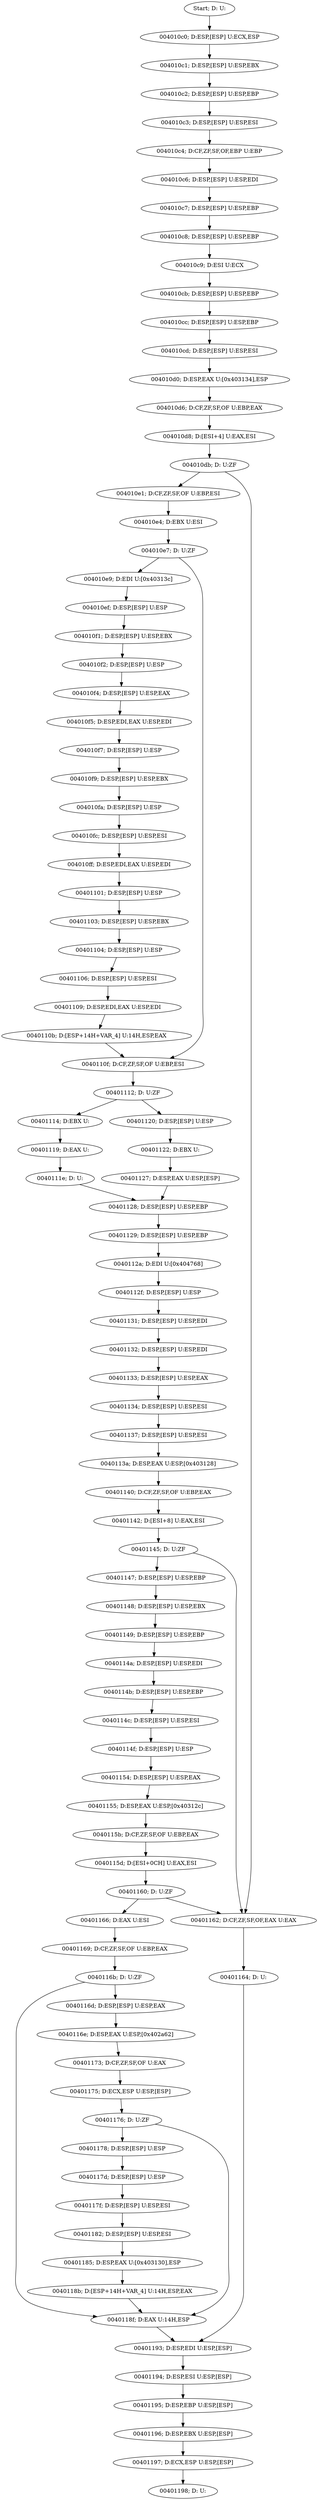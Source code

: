 digraph {
	n0 [label="Start; D: U:"]
	n1 [label="004010c0; D:ESP,[ESP] U:ECX,ESP"]
	n2 [label="004010c1; D:ESP,[ESP] U:ESP,EBX"]
	n3 [label="004010c2; D:ESP,[ESP] U:ESP,EBP"]
	n4 [label="004010c3; D:ESP,[ESP] U:ESP,ESI"]
	n5 [label="004010c4; D:CF,ZF,SF,OF,EBP U:EBP"]
	n6 [label="004010c6; D:ESP,[ESP] U:ESP,EDI"]
	n7 [label="004010c7; D:ESP,[ESP] U:ESP,EBP"]
	n8 [label="004010c8; D:ESP,[ESP] U:ESP,EBP"]
	n9 [label="004010c9; D:ESI U:ECX"]
	n10 [label="004010cb; D:ESP,[ESP] U:ESP,EBP"]
	n11 [label="004010cc; D:ESP,[ESP] U:ESP,EBP"]
	n12 [label="004010cd; D:ESP,[ESP] U:ESP,ESI"]
	n13 [label="004010d0; D:ESP,EAX U:[0x403134],ESP"]
	n14 [label="004010d6; D:CF,ZF,SF,OF U:EBP,EAX"]
	n15 [label="004010d8; D:[ESI+4] U:EAX,ESI"]
	n16 [label="004010db; D: U:ZF"]
	n17 [label="004010e1; D:CF,ZF,SF,OF U:EBP,ESI"]
	n18 [label="004010e4; D:EBX U:ESI"]
	n19 [label="004010e7; D: U:ZF"]
	n20 [label="004010e9; D:EDI U:[0x40313c]"]
	n21 [label="004010ef; D:ESP,[ESP] U:ESP"]
	n22 [label="004010f1; D:ESP,[ESP] U:ESP,EBX"]
	n23 [label="004010f2; D:ESP,[ESP] U:ESP"]
	n24 [label="004010f4; D:ESP,[ESP] U:ESP,EAX"]
	n25 [label="004010f5; D:ESP,EDI,EAX U:ESP,EDI"]
	n26 [label="004010f7; D:ESP,[ESP] U:ESP"]
	n27 [label="004010f9; D:ESP,[ESP] U:ESP,EBX"]
	n28 [label="004010fa; D:ESP,[ESP] U:ESP"]
	n29 [label="004010fc; D:ESP,[ESP] U:ESP,ESI"]
	n30 [label="004010ff; D:ESP,EDI,EAX U:ESP,EDI"]
	n31 [label="00401101; D:ESP,[ESP] U:ESP"]
	n32 [label="00401103; D:ESP,[ESP] U:ESP,EBX"]
	n33 [label="00401104; D:ESP,[ESP] U:ESP"]
	n34 [label="00401106; D:ESP,[ESP] U:ESP,ESI"]
	n35 [label="00401109; D:ESP,EDI,EAX U:ESP,EDI"]
	n36 [label="0040110b; D:[ESP+14H+VAR_4] U:14H,ESP,EAX"]
	n37 [label="0040110f; D:CF,ZF,SF,OF U:EBP,ESI"]
	n38 [label="00401112; D: U:ZF"]
	n39 [label="00401114; D:EBX U:"]
	n40 [label="00401119; D:EAX U:"]
	n41 [label="0040111e; D: U:"]
	n42 [label="00401120; D:ESP,[ESP] U:ESP"]
	n43 [label="00401122; D:EBX U:"]
	n44 [label="00401127; D:ESP,EAX U:ESP,[ESP]"]
	n45 [label="00401128; D:ESP,[ESP] U:ESP,EBP"]
	n46 [label="00401129; D:ESP,[ESP] U:ESP,EBP"]
	n47 [label="0040112a; D:EDI U:[0x404768]"]
	n48 [label="0040112f; D:ESP,[ESP] U:ESP"]
	n49 [label="00401131; D:ESP,[ESP] U:ESP,EDI"]
	n50 [label="00401132; D:ESP,[ESP] U:ESP,EDI"]
	n51 [label="00401133; D:ESP,[ESP] U:ESP,EAX"]
	n52 [label="00401134; D:ESP,[ESP] U:ESP,ESI"]
	n53 [label="00401137; D:ESP,[ESP] U:ESP,ESI"]
	n54 [label="0040113a; D:ESP,EAX U:ESP,[0x403128]"]
	n55 [label="00401140; D:CF,ZF,SF,OF U:EBP,EAX"]
	n56 [label="00401142; D:[ESI+8] U:EAX,ESI"]
	n57 [label="00401145; D: U:ZF"]
	n58 [label="00401147; D:ESP,[ESP] U:ESP,EBP"]
	n59 [label="00401148; D:ESP,[ESP] U:ESP,EBX"]
	n60 [label="00401149; D:ESP,[ESP] U:ESP,EBP"]
	n61 [label="0040114a; D:ESP,[ESP] U:ESP,EDI"]
	n62 [label="0040114b; D:ESP,[ESP] U:ESP,EBP"]
	n63 [label="0040114c; D:ESP,[ESP] U:ESP,ESI"]
	n64 [label="0040114f; D:ESP,[ESP] U:ESP"]
	n65 [label="00401154; D:ESP,[ESP] U:ESP,EAX"]
	n66 [label="00401155; D:ESP,EAX U:ESP,[0x40312c]"]
	n67 [label="0040115b; D:CF,ZF,SF,OF U:EBP,EAX"]
	n68 [label="0040115d; D:[ESI+0CH] U:EAX,ESI"]
	n69 [label="00401160; D: U:ZF"]
	n70 [label="00401162; D:CF,ZF,SF,OF,EAX U:EAX"]
	n71 [label="00401164; D: U:"]
	n72 [label="00401166; D:EAX U:ESI"]
	n73 [label="00401169; D:CF,ZF,SF,OF U:EBP,EAX"]
	n74 [label="0040116b; D: U:ZF"]
	n75 [label="0040116d; D:ESP,[ESP] U:ESP,EAX"]
	n76 [label="0040116e; D:ESP,EAX U:ESP,[0x402a62]"]
	n77 [label="00401173; D:CF,ZF,SF,OF U:EAX"]
	n78 [label="00401175; D:ECX,ESP U:ESP,[ESP]"]
	n79 [label="00401176; D: U:ZF"]
	n80 [label="00401178; D:ESP,[ESP] U:ESP"]
	n81 [label="0040117d; D:ESP,[ESP] U:ESP"]
	n82 [label="0040117f; D:ESP,[ESP] U:ESP,ESI"]
	n83 [label="00401182; D:ESP,[ESP] U:ESP,ESI"]
	n84 [label="00401185; D:ESP,EAX U:[0x403130],ESP"]
	n85 [label="0040118b; D:[ESP+14H+VAR_4] U:14H,ESP,EAX"]
	n86 [label="0040118f; D:EAX U:14H,ESP"]
	n87 [label="00401193; D:ESP,EDI U:ESP,[ESP]"]
	n88 [label="00401194; D:ESP,ESI U:ESP,[ESP]"]
	n89 [label="00401195; D:ESP,EBP U:ESP,[ESP]"]
	n90 [label="00401196; D:ESP,EBX U:ESP,[ESP]"]
	n91 [label="00401197; D:ECX,ESP U:ESP,[ESP]"]
	n92 [label="00401198; D: U:"]

	n0 -> n1
	n1 -> n2
	n2 -> n3
	n3 -> n4
	n4 -> n5
	n5 -> n6
	n6 -> n7
	n7 -> n8
	n8 -> n9
	n9 -> n10
	n10 -> n11
	n11 -> n12
	n12 -> n13
	n13 -> n14
	n14 -> n15
	n15 -> n16
	n16 -> n17
	n16 -> n70
	n17 -> n18
	n18 -> n19
	n19 -> n20
	n19 -> n37
	n20 -> n21
	n21 -> n22
	n22 -> n23
	n23 -> n24
	n24 -> n25
	n25 -> n26
	n26 -> n27
	n27 -> n28
	n28 -> n29
	n29 -> n30
	n30 -> n31
	n31 -> n32
	n32 -> n33
	n33 -> n34
	n34 -> n35
	n35 -> n36
	n36 -> n37
	n37 -> n38
	n38 -> n39
	n38 -> n42
	n39 -> n40
	n40 -> n41
	n41 -> n45
	n42 -> n43
	n43 -> n44
	n44 -> n45
	n45 -> n46
	n46 -> n47
	n47 -> n48
	n48 -> n49
	n49 -> n50
	n50 -> n51
	n51 -> n52
	n52 -> n53
	n53 -> n54
	n54 -> n55
	n55 -> n56
	n56 -> n57
	n57 -> n58
	n57 -> n70
	n58 -> n59
	n59 -> n60
	n60 -> n61
	n61 -> n62
	n62 -> n63
	n63 -> n64
	n64 -> n65
	n65 -> n66
	n66 -> n67
	n67 -> n68
	n68 -> n69
	n69 -> n70
	n69 -> n72
	n70 -> n71
	n71 -> n87
	n72 -> n73
	n73 -> n74
	n74 -> n75
	n74 -> n86
	n75 -> n76
	n76 -> n77
	n77 -> n78
	n78 -> n79
	n79 -> n80
	n79 -> n86
	n80 -> n81
	n81 -> n82
	n82 -> n83
	n83 -> n84
	n84 -> n85
	n85 -> n86
	n86 -> n87
	n87 -> n88
	n88 -> n89
	n89 -> n90
	n90 -> n91
	n91 -> n92

}